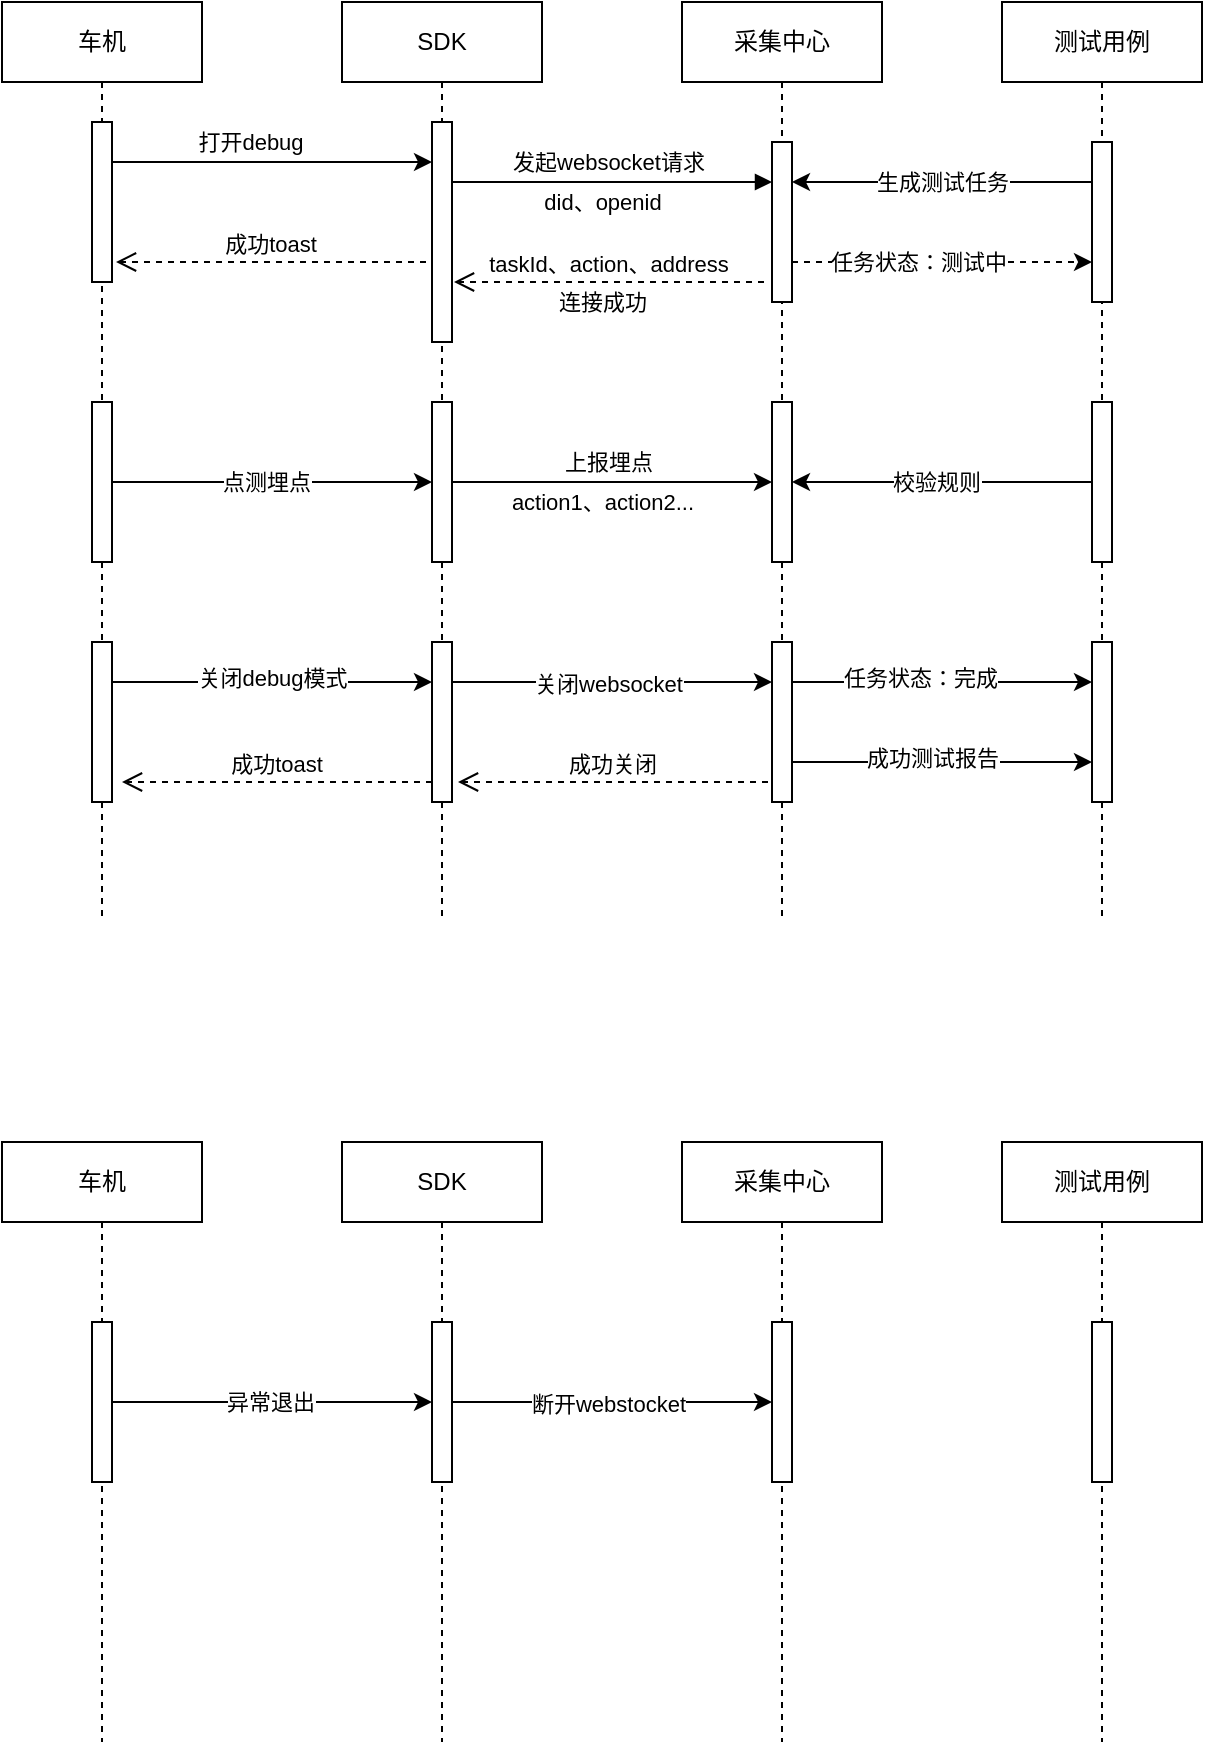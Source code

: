 <mxfile version="27.0.9">
  <diagram name="第 1 页" id="wliOaFAasyCwf9pPo3zs">
    <mxGraphModel dx="2018" dy="1112" grid="1" gridSize="10" guides="1" tooltips="1" connect="1" arrows="1" fold="1" page="1" pageScale="1" pageWidth="827" pageHeight="1169" math="0" shadow="0">
      <root>
        <mxCell id="0" />
        <mxCell id="1" parent="0" />
        <mxCell id="FTT4mtNPkDs6H_iCTcEx-1" value="SDK" style="shape=umlLifeline;perimeter=lifelinePerimeter;whiteSpace=wrap;html=1;container=1;dropTarget=0;collapsible=0;recursiveResize=0;outlineConnect=0;portConstraint=eastwest;newEdgeStyle={&quot;curved&quot;:0,&quot;rounded&quot;:0};" parent="1" vertex="1">
          <mxGeometry x="320" y="210" width="100" height="460" as="geometry" />
        </mxCell>
        <mxCell id="FTT4mtNPkDs6H_iCTcEx-6" value="" style="html=1;points=[[0,0,0,0,5],[0,1,0,0,-5],[1,0,0,0,5],[1,1,0,0,-5]];perimeter=orthogonalPerimeter;outlineConnect=0;targetShapes=umlLifeline;portConstraint=eastwest;newEdgeStyle={&quot;curved&quot;:0,&quot;rounded&quot;:0};" parent="FTT4mtNPkDs6H_iCTcEx-1" vertex="1">
          <mxGeometry x="45" y="60" width="10" height="110" as="geometry" />
        </mxCell>
        <mxCell id="FTT4mtNPkDs6H_iCTcEx-23" value="" style="html=1;points=[[0,0,0,0,5],[0,1,0,0,-5],[1,0,0,0,5],[1,1,0,0,-5]];perimeter=orthogonalPerimeter;outlineConnect=0;targetShapes=umlLifeline;portConstraint=eastwest;newEdgeStyle={&quot;curved&quot;:0,&quot;rounded&quot;:0};" parent="FTT4mtNPkDs6H_iCTcEx-1" vertex="1">
          <mxGeometry x="45" y="200" width="10" height="80" as="geometry" />
        </mxCell>
        <mxCell id="FTT4mtNPkDs6H_iCTcEx-38" value="" style="html=1;points=[[0,0,0,0,5],[0,1,0,0,-5],[1,0,0,0,5],[1,1,0,0,-5]];perimeter=orthogonalPerimeter;outlineConnect=0;targetShapes=umlLifeline;portConstraint=eastwest;newEdgeStyle={&quot;curved&quot;:0,&quot;rounded&quot;:0};" parent="FTT4mtNPkDs6H_iCTcEx-1" vertex="1">
          <mxGeometry x="45" y="320" width="10" height="80" as="geometry" />
        </mxCell>
        <mxCell id="FTT4mtNPkDs6H_iCTcEx-2" value="采集中心" style="shape=umlLifeline;perimeter=lifelinePerimeter;whiteSpace=wrap;html=1;container=1;dropTarget=0;collapsible=0;recursiveResize=0;outlineConnect=0;portConstraint=eastwest;newEdgeStyle={&quot;curved&quot;:0,&quot;rounded&quot;:0};" parent="1" vertex="1">
          <mxGeometry x="490" y="210" width="100" height="460" as="geometry" />
        </mxCell>
        <mxCell id="FTT4mtNPkDs6H_iCTcEx-3" value="" style="html=1;points=[[0,0,0,0,5],[0,1,0,0,-5],[1,0,0,0,5],[1,1,0,0,-5]];perimeter=orthogonalPerimeter;outlineConnect=0;targetShapes=umlLifeline;portConstraint=eastwest;newEdgeStyle={&quot;curved&quot;:0,&quot;rounded&quot;:0};" parent="FTT4mtNPkDs6H_iCTcEx-2" vertex="1">
          <mxGeometry x="45" y="70" width="10" height="80" as="geometry" />
        </mxCell>
        <mxCell id="FTT4mtNPkDs6H_iCTcEx-28" value="" style="html=1;points=[[0,0,0,0,5],[0,1,0,0,-5],[1,0,0,0,5],[1,1,0,0,-5]];perimeter=orthogonalPerimeter;outlineConnect=0;targetShapes=umlLifeline;portConstraint=eastwest;newEdgeStyle={&quot;curved&quot;:0,&quot;rounded&quot;:0};" parent="FTT4mtNPkDs6H_iCTcEx-2" vertex="1">
          <mxGeometry x="45" y="200" width="10" height="80" as="geometry" />
        </mxCell>
        <mxCell id="FTT4mtNPkDs6H_iCTcEx-39" value="" style="html=1;points=[[0,0,0,0,5],[0,1,0,0,-5],[1,0,0,0,5],[1,1,0,0,-5]];perimeter=orthogonalPerimeter;outlineConnect=0;targetShapes=umlLifeline;portConstraint=eastwest;newEdgeStyle={&quot;curved&quot;:0,&quot;rounded&quot;:0};" parent="FTT4mtNPkDs6H_iCTcEx-2" vertex="1">
          <mxGeometry x="45" y="320" width="10" height="80" as="geometry" />
        </mxCell>
        <mxCell id="FTT4mtNPkDs6H_iCTcEx-4" value="" style="html=1;verticalAlign=bottom;endArrow=block;curved=0;rounded=0;entryX=0;entryY=0;entryDx=0;entryDy=5;" parent="1" edge="1">
          <mxGeometry relative="1" as="geometry">
            <mxPoint x="375" y="300" as="sourcePoint" />
            <mxPoint x="535" y="300" as="targetPoint" />
          </mxGeometry>
        </mxCell>
        <mxCell id="FTT4mtNPkDs6H_iCTcEx-13" value="did、openid" style="edgeLabel;html=1;align=center;verticalAlign=middle;resizable=0;points=[];" parent="FTT4mtNPkDs6H_iCTcEx-4" vertex="1" connectable="0">
          <mxGeometry x="-0.025" relative="1" as="geometry">
            <mxPoint x="-3" y="10" as="offset" />
          </mxGeometry>
        </mxCell>
        <mxCell id="FTT4mtNPkDs6H_iCTcEx-42" value="发起websocket请求" style="edgeLabel;html=1;align=center;verticalAlign=middle;resizable=0;points=[];" parent="FTT4mtNPkDs6H_iCTcEx-4" vertex="1" connectable="0">
          <mxGeometry x="-0.025" y="4" relative="1" as="geometry">
            <mxPoint y="-6" as="offset" />
          </mxGeometry>
        </mxCell>
        <mxCell id="FTT4mtNPkDs6H_iCTcEx-8" value="车机" style="shape=umlLifeline;perimeter=lifelinePerimeter;whiteSpace=wrap;html=1;container=1;dropTarget=0;collapsible=0;recursiveResize=0;outlineConnect=0;portConstraint=eastwest;newEdgeStyle={&quot;curved&quot;:0,&quot;rounded&quot;:0};" parent="1" vertex="1">
          <mxGeometry x="150" y="210" width="100" height="460" as="geometry" />
        </mxCell>
        <mxCell id="FTT4mtNPkDs6H_iCTcEx-9" value="" style="html=1;points=[[0,0,0,0,5],[0,1,0,0,-5],[1,0,0,0,5],[1,1,0,0,-5]];perimeter=orthogonalPerimeter;outlineConnect=0;targetShapes=umlLifeline;portConstraint=eastwest;newEdgeStyle={&quot;curved&quot;:0,&quot;rounded&quot;:0};" parent="FTT4mtNPkDs6H_iCTcEx-8" vertex="1">
          <mxGeometry x="45" y="60" width="10" height="80" as="geometry" />
        </mxCell>
        <mxCell id="FTT4mtNPkDs6H_iCTcEx-22" value="" style="html=1;points=[[0,0,0,0,5],[0,1,0,0,-5],[1,0,0,0,5],[1,1,0,0,-5]];perimeter=orthogonalPerimeter;outlineConnect=0;targetShapes=umlLifeline;portConstraint=eastwest;newEdgeStyle={&quot;curved&quot;:0,&quot;rounded&quot;:0};" parent="FTT4mtNPkDs6H_iCTcEx-8" vertex="1">
          <mxGeometry x="45" y="200" width="10" height="80" as="geometry" />
        </mxCell>
        <mxCell id="FTT4mtNPkDs6H_iCTcEx-46" value="" style="html=1;points=[[0,0,0,0,5],[0,1,0,0,-5],[1,0,0,0,5],[1,1,0,0,-5]];perimeter=orthogonalPerimeter;outlineConnect=0;targetShapes=umlLifeline;portConstraint=eastwest;newEdgeStyle={&quot;curved&quot;:0,&quot;rounded&quot;:0};" parent="FTT4mtNPkDs6H_iCTcEx-8" vertex="1">
          <mxGeometry x="45" y="320" width="10" height="80" as="geometry" />
        </mxCell>
        <mxCell id="FTT4mtNPkDs6H_iCTcEx-10" style="edgeStyle=orthogonalEdgeStyle;rounded=0;orthogonalLoop=1;jettySize=auto;html=1;curved=0;" parent="1" edge="1">
          <mxGeometry relative="1" as="geometry">
            <mxPoint x="205" y="290" as="sourcePoint" />
            <mxPoint x="365" y="290" as="targetPoint" />
            <Array as="points">
              <mxPoint x="330" y="290" />
              <mxPoint x="330" y="290" />
            </Array>
          </mxGeometry>
        </mxCell>
        <mxCell id="FTT4mtNPkDs6H_iCTcEx-11" value="打开debug" style="edgeLabel;html=1;align=center;verticalAlign=middle;resizable=0;points=[];" parent="FTT4mtNPkDs6H_iCTcEx-10" vertex="1" connectable="0">
          <mxGeometry x="-0.138" y="3" relative="1" as="geometry">
            <mxPoint y="-7" as="offset" />
          </mxGeometry>
        </mxCell>
        <mxCell id="FTT4mtNPkDs6H_iCTcEx-5" value="taskId、action、address" style="html=1;verticalAlign=bottom;endArrow=open;dashed=1;endSize=8;curved=0;rounded=0;exitX=0;exitY=1;exitDx=0;exitDy=-5;" parent="1" edge="1">
          <mxGeometry x="0.006" relative="1" as="geometry">
            <mxPoint x="376" y="350" as="targetPoint" />
            <mxPoint x="531" y="350" as="sourcePoint" />
            <mxPoint as="offset" />
          </mxGeometry>
        </mxCell>
        <mxCell id="FTT4mtNPkDs6H_iCTcEx-43" value="连接成功" style="edgeLabel;html=1;align=center;verticalAlign=middle;resizable=0;points=[];" parent="FTT4mtNPkDs6H_iCTcEx-5" vertex="1" connectable="0">
          <mxGeometry x="-0.006" relative="1" as="geometry">
            <mxPoint x="-4" y="10" as="offset" />
          </mxGeometry>
        </mxCell>
        <mxCell id="FTT4mtNPkDs6H_iCTcEx-14" value="测试用例" style="shape=umlLifeline;perimeter=lifelinePerimeter;whiteSpace=wrap;html=1;container=1;dropTarget=0;collapsible=0;recursiveResize=0;outlineConnect=0;portConstraint=eastwest;newEdgeStyle={&quot;curved&quot;:0,&quot;rounded&quot;:0};" parent="1" vertex="1">
          <mxGeometry x="650" y="210" width="100" height="460" as="geometry" />
        </mxCell>
        <mxCell id="FTT4mtNPkDs6H_iCTcEx-15" value="" style="html=1;points=[[0,0,0,0,5],[0,1,0,0,-5],[1,0,0,0,5],[1,1,0,0,-5]];perimeter=orthogonalPerimeter;outlineConnect=0;targetShapes=umlLifeline;portConstraint=eastwest;newEdgeStyle={&quot;curved&quot;:0,&quot;rounded&quot;:0};" parent="FTT4mtNPkDs6H_iCTcEx-14" vertex="1">
          <mxGeometry x="45" y="70" width="10" height="80" as="geometry" />
        </mxCell>
        <mxCell id="FTT4mtNPkDs6H_iCTcEx-32" value="" style="html=1;points=[[0,0,0,0,5],[0,1,0,0,-5],[1,0,0,0,5],[1,1,0,0,-5]];perimeter=orthogonalPerimeter;outlineConnect=0;targetShapes=umlLifeline;portConstraint=eastwest;newEdgeStyle={&quot;curved&quot;:0,&quot;rounded&quot;:0};" parent="FTT4mtNPkDs6H_iCTcEx-14" vertex="1">
          <mxGeometry x="45" y="200" width="10" height="80" as="geometry" />
        </mxCell>
        <mxCell id="FTT4mtNPkDs6H_iCTcEx-45" value="" style="html=1;points=[[0,0,0,0,5],[0,1,0,0,-5],[1,0,0,0,5],[1,1,0,0,-5]];perimeter=orthogonalPerimeter;outlineConnect=0;targetShapes=umlLifeline;portConstraint=eastwest;newEdgeStyle={&quot;curved&quot;:0,&quot;rounded&quot;:0};" parent="FTT4mtNPkDs6H_iCTcEx-14" vertex="1">
          <mxGeometry x="45" y="320" width="10" height="80" as="geometry" />
        </mxCell>
        <mxCell id="FTT4mtNPkDs6H_iCTcEx-19" value="成功toast" style="html=1;verticalAlign=bottom;endArrow=open;dashed=1;endSize=8;curved=0;rounded=0;exitX=0;exitY=1;exitDx=0;exitDy=-5;" parent="1" edge="1">
          <mxGeometry x="0.006" relative="1" as="geometry">
            <mxPoint x="207" y="340" as="targetPoint" />
            <mxPoint x="362" y="340" as="sourcePoint" />
            <mxPoint as="offset" />
          </mxGeometry>
        </mxCell>
        <mxCell id="FTT4mtNPkDs6H_iCTcEx-20" style="edgeStyle=orthogonalEdgeStyle;rounded=0;orthogonalLoop=1;jettySize=auto;html=1;curved=0;" parent="1" source="FTT4mtNPkDs6H_iCTcEx-15" target="FTT4mtNPkDs6H_iCTcEx-3" edge="1">
          <mxGeometry relative="1" as="geometry">
            <Array as="points">
              <mxPoint x="620" y="300" />
              <mxPoint x="620" y="300" />
            </Array>
          </mxGeometry>
        </mxCell>
        <mxCell id="FTT4mtNPkDs6H_iCTcEx-21" value="生成测试任务" style="edgeLabel;html=1;align=center;verticalAlign=middle;resizable=0;points=[];" parent="FTT4mtNPkDs6H_iCTcEx-20" vertex="1" connectable="0">
          <mxGeometry x="-0.107" relative="1" as="geometry">
            <mxPoint x="-8" as="offset" />
          </mxGeometry>
        </mxCell>
        <mxCell id="FTT4mtNPkDs6H_iCTcEx-24" style="edgeStyle=orthogonalEdgeStyle;rounded=0;orthogonalLoop=1;jettySize=auto;html=1;curved=0;" parent="1" source="FTT4mtNPkDs6H_iCTcEx-22" target="FTT4mtNPkDs6H_iCTcEx-23" edge="1">
          <mxGeometry relative="1" as="geometry">
            <Array as="points">
              <mxPoint x="290" y="450" />
              <mxPoint x="290" y="450" />
            </Array>
          </mxGeometry>
        </mxCell>
        <mxCell id="FTT4mtNPkDs6H_iCTcEx-27" value="点测埋点" style="edgeLabel;html=1;align=center;verticalAlign=middle;resizable=0;points=[];" parent="FTT4mtNPkDs6H_iCTcEx-24" vertex="1" connectable="0">
          <mxGeometry x="-0.037" relative="1" as="geometry">
            <mxPoint as="offset" />
          </mxGeometry>
        </mxCell>
        <mxCell id="FTT4mtNPkDs6H_iCTcEx-29" style="edgeStyle=orthogonalEdgeStyle;rounded=0;orthogonalLoop=1;jettySize=auto;html=1;curved=0;" parent="1" source="FTT4mtNPkDs6H_iCTcEx-23" target="FTT4mtNPkDs6H_iCTcEx-28" edge="1">
          <mxGeometry relative="1" as="geometry" />
        </mxCell>
        <mxCell id="FTT4mtNPkDs6H_iCTcEx-31" value="上报埋点" style="edgeLabel;html=1;align=center;verticalAlign=middle;resizable=0;points=[];" parent="FTT4mtNPkDs6H_iCTcEx-29" vertex="1" connectable="0">
          <mxGeometry x="-0.025" relative="1" as="geometry">
            <mxPoint y="-10" as="offset" />
          </mxGeometry>
        </mxCell>
        <mxCell id="FTT4mtNPkDs6H_iCTcEx-44" value="action1、action2..." style="edgeLabel;html=1;align=center;verticalAlign=middle;resizable=0;points=[];" parent="FTT4mtNPkDs6H_iCTcEx-29" vertex="1" connectable="0">
          <mxGeometry x="-0.062" y="-2" relative="1" as="geometry">
            <mxPoint y="8" as="offset" />
          </mxGeometry>
        </mxCell>
        <mxCell id="FTT4mtNPkDs6H_iCTcEx-33" style="edgeStyle=orthogonalEdgeStyle;rounded=0;orthogonalLoop=1;jettySize=auto;html=1;curved=0;" parent="1" source="FTT4mtNPkDs6H_iCTcEx-32" target="FTT4mtNPkDs6H_iCTcEx-28" edge="1">
          <mxGeometry relative="1" as="geometry">
            <Array as="points">
              <mxPoint x="620" y="450" />
              <mxPoint x="620" y="450" />
            </Array>
          </mxGeometry>
        </mxCell>
        <mxCell id="FTT4mtNPkDs6H_iCTcEx-35" value="校验规则" style="edgeLabel;html=1;align=center;verticalAlign=middle;resizable=0;points=[];" parent="FTT4mtNPkDs6H_iCTcEx-33" vertex="1" connectable="0">
          <mxGeometry x="0.04" relative="1" as="geometry">
            <mxPoint as="offset" />
          </mxGeometry>
        </mxCell>
        <mxCell id="FTT4mtNPkDs6H_iCTcEx-40" style="edgeStyle=orthogonalEdgeStyle;rounded=0;orthogonalLoop=1;jettySize=auto;html=1;curved=0;" parent="1" source="FTT4mtNPkDs6H_iCTcEx-38" target="FTT4mtNPkDs6H_iCTcEx-39" edge="1">
          <mxGeometry relative="1" as="geometry">
            <Array as="points">
              <mxPoint x="510" y="550" />
              <mxPoint x="510" y="550" />
            </Array>
          </mxGeometry>
        </mxCell>
        <mxCell id="FTT4mtNPkDs6H_iCTcEx-41" value="关闭websocket" style="edgeLabel;html=1;align=center;verticalAlign=middle;resizable=0;points=[];" parent="FTT4mtNPkDs6H_iCTcEx-40" vertex="1" connectable="0">
          <mxGeometry x="-0.025" y="-1" relative="1" as="geometry">
            <mxPoint as="offset" />
          </mxGeometry>
        </mxCell>
        <mxCell id="FTT4mtNPkDs6H_iCTcEx-47" style="edgeStyle=orthogonalEdgeStyle;rounded=0;orthogonalLoop=1;jettySize=auto;html=1;curved=0;" parent="1" source="FTT4mtNPkDs6H_iCTcEx-46" target="FTT4mtNPkDs6H_iCTcEx-38" edge="1">
          <mxGeometry relative="1" as="geometry">
            <Array as="points">
              <mxPoint x="280" y="550" />
              <mxPoint x="280" y="550" />
            </Array>
          </mxGeometry>
        </mxCell>
        <mxCell id="FTT4mtNPkDs6H_iCTcEx-48" value="关闭debug模式" style="edgeLabel;html=1;align=center;verticalAlign=middle;resizable=0;points=[];" parent="FTT4mtNPkDs6H_iCTcEx-47" vertex="1" connectable="0">
          <mxGeometry y="2" relative="1" as="geometry">
            <mxPoint as="offset" />
          </mxGeometry>
        </mxCell>
        <mxCell id="FTT4mtNPkDs6H_iCTcEx-49" value="成功toast" style="html=1;verticalAlign=bottom;endArrow=open;dashed=1;endSize=8;curved=0;rounded=0;exitX=0;exitY=1;exitDx=0;exitDy=-5;" parent="1" edge="1">
          <mxGeometry x="0.006" relative="1" as="geometry">
            <mxPoint x="210" y="600" as="targetPoint" />
            <mxPoint x="365" y="600" as="sourcePoint" />
            <mxPoint as="offset" />
          </mxGeometry>
        </mxCell>
        <mxCell id="FTT4mtNPkDs6H_iCTcEx-50" value="成功关闭" style="html=1;verticalAlign=bottom;endArrow=open;dashed=1;endSize=8;curved=0;rounded=0;exitX=0;exitY=1;exitDx=0;exitDy=-5;" parent="1" edge="1">
          <mxGeometry x="0.006" relative="1" as="geometry">
            <mxPoint x="378" y="600" as="targetPoint" />
            <mxPoint x="533" y="600" as="sourcePoint" />
            <mxPoint as="offset" />
          </mxGeometry>
        </mxCell>
        <mxCell id="FTT4mtNPkDs6H_iCTcEx-51" style="edgeStyle=orthogonalEdgeStyle;rounded=0;orthogonalLoop=1;jettySize=auto;html=1;curved=0;" parent="1" source="FTT4mtNPkDs6H_iCTcEx-39" target="FTT4mtNPkDs6H_iCTcEx-45" edge="1">
          <mxGeometry relative="1" as="geometry">
            <Array as="points">
              <mxPoint x="620" y="590" />
              <mxPoint x="620" y="590" />
            </Array>
          </mxGeometry>
        </mxCell>
        <mxCell id="FTT4mtNPkDs6H_iCTcEx-52" value="成功测试报告" style="edgeLabel;html=1;align=center;verticalAlign=middle;resizable=0;points=[];" parent="FTT4mtNPkDs6H_iCTcEx-51" vertex="1" connectable="0">
          <mxGeometry x="-0.067" y="2" relative="1" as="geometry">
            <mxPoint as="offset" />
          </mxGeometry>
        </mxCell>
        <mxCell id="F6tntVAHthWZV0yehm1S-1" style="edgeStyle=orthogonalEdgeStyle;rounded=0;orthogonalLoop=1;jettySize=auto;html=1;curved=0;" edge="1" parent="1" source="FTT4mtNPkDs6H_iCTcEx-39" target="FTT4mtNPkDs6H_iCTcEx-45">
          <mxGeometry relative="1" as="geometry">
            <Array as="points">
              <mxPoint x="620" y="550" />
              <mxPoint x="620" y="550" />
            </Array>
          </mxGeometry>
        </mxCell>
        <mxCell id="F6tntVAHthWZV0yehm1S-2" value="任务状态：完成" style="edgeLabel;html=1;align=center;verticalAlign=middle;resizable=0;points=[];" vertex="1" connectable="0" parent="F6tntVAHthWZV0yehm1S-1">
          <mxGeometry x="-0.147" y="2" relative="1" as="geometry">
            <mxPoint as="offset" />
          </mxGeometry>
        </mxCell>
        <mxCell id="F6tntVAHthWZV0yehm1S-3" style="edgeStyle=orthogonalEdgeStyle;rounded=0;orthogonalLoop=1;jettySize=auto;html=1;curved=0;dashed=1;" edge="1" parent="1" source="FTT4mtNPkDs6H_iCTcEx-3" target="FTT4mtNPkDs6H_iCTcEx-15">
          <mxGeometry relative="1" as="geometry">
            <Array as="points">
              <mxPoint x="620" y="340" />
              <mxPoint x="620" y="340" />
            </Array>
          </mxGeometry>
        </mxCell>
        <mxCell id="F6tntVAHthWZV0yehm1S-4" value="任务状态：测试中" style="edgeLabel;html=1;align=center;verticalAlign=middle;resizable=0;points=[];" vertex="1" connectable="0" parent="F6tntVAHthWZV0yehm1S-3">
          <mxGeometry x="-0.16" relative="1" as="geometry">
            <mxPoint as="offset" />
          </mxGeometry>
        </mxCell>
        <mxCell id="F6tntVAHthWZV0yehm1S-5" value="车机" style="shape=umlLifeline;perimeter=lifelinePerimeter;whiteSpace=wrap;html=1;container=1;dropTarget=0;collapsible=0;recursiveResize=0;outlineConnect=0;portConstraint=eastwest;newEdgeStyle={&quot;curved&quot;:0,&quot;rounded&quot;:0};" vertex="1" parent="1">
          <mxGeometry x="150" y="780" width="100" height="300" as="geometry" />
        </mxCell>
        <mxCell id="F6tntVAHthWZV0yehm1S-13" value="" style="html=1;points=[[0,0,0,0,5],[0,1,0,0,-5],[1,0,0,0,5],[1,1,0,0,-5]];perimeter=orthogonalPerimeter;outlineConnect=0;targetShapes=umlLifeline;portConstraint=eastwest;newEdgeStyle={&quot;curved&quot;:0,&quot;rounded&quot;:0};" vertex="1" parent="F6tntVAHthWZV0yehm1S-5">
          <mxGeometry x="45" y="90" width="10" height="80" as="geometry" />
        </mxCell>
        <mxCell id="F6tntVAHthWZV0yehm1S-6" value="SDK" style="shape=umlLifeline;perimeter=lifelinePerimeter;whiteSpace=wrap;html=1;container=1;dropTarget=0;collapsible=0;recursiveResize=0;outlineConnect=0;portConstraint=eastwest;newEdgeStyle={&quot;curved&quot;:0,&quot;rounded&quot;:0};" vertex="1" parent="1">
          <mxGeometry x="320" y="780" width="100" height="300" as="geometry" />
        </mxCell>
        <mxCell id="F6tntVAHthWZV0yehm1S-14" value="" style="html=1;points=[[0,0,0,0,5],[0,1,0,0,-5],[1,0,0,0,5],[1,1,0,0,-5]];perimeter=orthogonalPerimeter;outlineConnect=0;targetShapes=umlLifeline;portConstraint=eastwest;newEdgeStyle={&quot;curved&quot;:0,&quot;rounded&quot;:0};" vertex="1" parent="F6tntVAHthWZV0yehm1S-6">
          <mxGeometry x="45" y="90" width="10" height="80" as="geometry" />
        </mxCell>
        <mxCell id="F6tntVAHthWZV0yehm1S-11" value="采集中心" style="shape=umlLifeline;perimeter=lifelinePerimeter;whiteSpace=wrap;html=1;container=1;dropTarget=0;collapsible=0;recursiveResize=0;outlineConnect=0;portConstraint=eastwest;newEdgeStyle={&quot;curved&quot;:0,&quot;rounded&quot;:0};" vertex="1" parent="1">
          <mxGeometry x="490" y="780" width="100" height="300" as="geometry" />
        </mxCell>
        <mxCell id="F6tntVAHthWZV0yehm1S-15" value="" style="html=1;points=[[0,0,0,0,5],[0,1,0,0,-5],[1,0,0,0,5],[1,1,0,0,-5]];perimeter=orthogonalPerimeter;outlineConnect=0;targetShapes=umlLifeline;portConstraint=eastwest;newEdgeStyle={&quot;curved&quot;:0,&quot;rounded&quot;:0};" vertex="1" parent="F6tntVAHthWZV0yehm1S-11">
          <mxGeometry x="45" y="90" width="10" height="80" as="geometry" />
        </mxCell>
        <mxCell id="F6tntVAHthWZV0yehm1S-12" value="测试用例" style="shape=umlLifeline;perimeter=lifelinePerimeter;whiteSpace=wrap;html=1;container=1;dropTarget=0;collapsible=0;recursiveResize=0;outlineConnect=0;portConstraint=eastwest;newEdgeStyle={&quot;curved&quot;:0,&quot;rounded&quot;:0};" vertex="1" parent="1">
          <mxGeometry x="650" y="780" width="100" height="300" as="geometry" />
        </mxCell>
        <mxCell id="F6tntVAHthWZV0yehm1S-16" value="" style="html=1;points=[[0,0,0,0,5],[0,1,0,0,-5],[1,0,0,0,5],[1,1,0,0,-5]];perimeter=orthogonalPerimeter;outlineConnect=0;targetShapes=umlLifeline;portConstraint=eastwest;newEdgeStyle={&quot;curved&quot;:0,&quot;rounded&quot;:0};" vertex="1" parent="F6tntVAHthWZV0yehm1S-12">
          <mxGeometry x="45" y="90" width="10" height="80" as="geometry" />
        </mxCell>
        <mxCell id="F6tntVAHthWZV0yehm1S-17" style="edgeStyle=orthogonalEdgeStyle;rounded=0;orthogonalLoop=1;jettySize=auto;html=1;curved=0;" edge="1" parent="1" source="F6tntVAHthWZV0yehm1S-13" target="F6tntVAHthWZV0yehm1S-14">
          <mxGeometry relative="1" as="geometry" />
        </mxCell>
        <mxCell id="F6tntVAHthWZV0yehm1S-19" value="异常退出" style="edgeLabel;html=1;align=center;verticalAlign=middle;resizable=0;points=[];" vertex="1" connectable="0" parent="F6tntVAHthWZV0yehm1S-17">
          <mxGeometry x="-0.013" relative="1" as="geometry">
            <mxPoint as="offset" />
          </mxGeometry>
        </mxCell>
        <mxCell id="F6tntVAHthWZV0yehm1S-20" style="edgeStyle=orthogonalEdgeStyle;rounded=0;orthogonalLoop=1;jettySize=auto;html=1;curved=0;" edge="1" parent="1" source="F6tntVAHthWZV0yehm1S-14" target="F6tntVAHthWZV0yehm1S-15">
          <mxGeometry relative="1" as="geometry" />
        </mxCell>
        <mxCell id="F6tntVAHthWZV0yehm1S-21" value="断开webstocket" style="edgeLabel;html=1;align=center;verticalAlign=middle;resizable=0;points=[];" vertex="1" connectable="0" parent="F6tntVAHthWZV0yehm1S-20">
          <mxGeometry x="-0.025" y="-1" relative="1" as="geometry">
            <mxPoint as="offset" />
          </mxGeometry>
        </mxCell>
      </root>
    </mxGraphModel>
  </diagram>
</mxfile>
